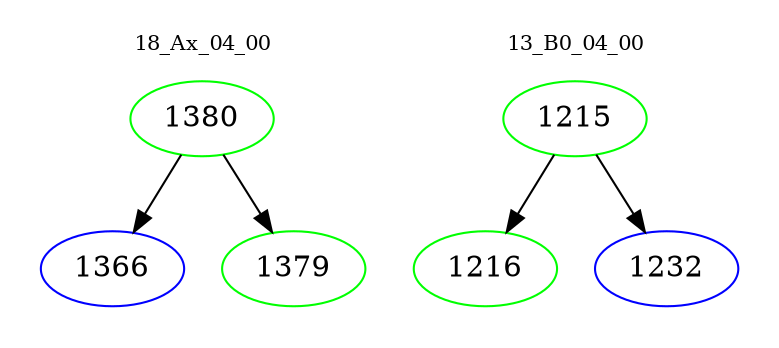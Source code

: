 digraph{
subgraph cluster_0 {
color = white
label = "18_Ax_04_00";
fontsize=10;
T0_1380 [label="1380", color="green"]
T0_1380 -> T0_1366 [color="black"]
T0_1366 [label="1366", color="blue"]
T0_1380 -> T0_1379 [color="black"]
T0_1379 [label="1379", color="green"]
}
subgraph cluster_1 {
color = white
label = "13_B0_04_00";
fontsize=10;
T1_1215 [label="1215", color="green"]
T1_1215 -> T1_1216 [color="black"]
T1_1216 [label="1216", color="green"]
T1_1215 -> T1_1232 [color="black"]
T1_1232 [label="1232", color="blue"]
}
}
